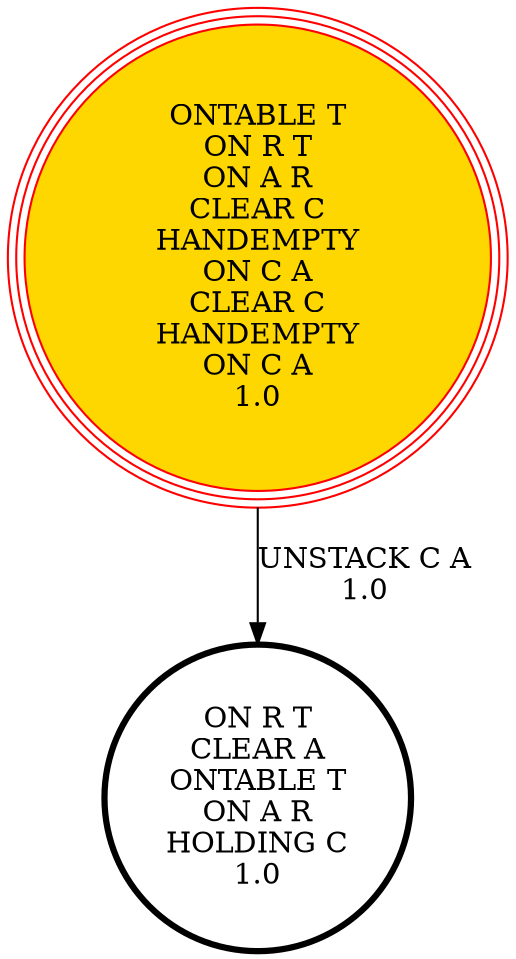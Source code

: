 digraph {
"ONTABLE T\nON R T\nON A R\nCLEAR C\nHANDEMPTY\nON C A\nCLEAR C\nHANDEMPTY\nON C A\n1.0\n" -> "ON R T\nCLEAR A\nONTABLE T\nON A R\nHOLDING C\n1.0\n"[label="UNSTACK C A\n1.0\n"];
"ON R T\nCLEAR A\nONTABLE T\nON A R\nHOLDING C\n1.0\n" [shape=circle, penwidth=3];
"ONTABLE T\nON R T\nON A R\nCLEAR C\nHANDEMPTY\nON C A\nCLEAR C\nHANDEMPTY\nON C A\n1.0\n" [shape=circle, style=filled color=red, fillcolor=gold, peripheries=3];
"ON R T\nCLEAR A\nONTABLE T\nON A R\nHOLDING C\n1.0\n" [shape=circle, penwidth=3];
}
